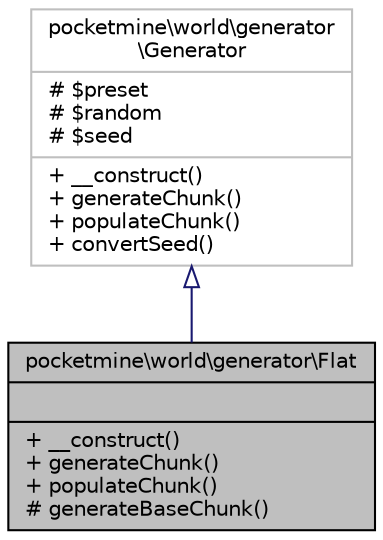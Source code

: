 digraph "pocketmine\world\generator\Flat"
{
 // INTERACTIVE_SVG=YES
 // LATEX_PDF_SIZE
  edge [fontname="Helvetica",fontsize="10",labelfontname="Helvetica",labelfontsize="10"];
  node [fontname="Helvetica",fontsize="10",shape=record];
  Node1 [label="{pocketmine\\world\\generator\\Flat\n||+ __construct()\l+ generateChunk()\l+ populateChunk()\l# generateBaseChunk()\l}",height=0.2,width=0.4,color="black", fillcolor="grey75", style="filled", fontcolor="black",tooltip=" "];
  Node2 -> Node1 [dir="back",color="midnightblue",fontsize="10",style="solid",arrowtail="onormal",fontname="Helvetica"];
  Node2 [label="{pocketmine\\world\\generator\l\\Generator\n|# $preset\l# $random\l# $seed\l|+ __construct()\l+ generateChunk()\l+ populateChunk()\l+ convertSeed()\l}",height=0.2,width=0.4,color="grey75", fillcolor="white", style="filled",URL="$d3/df9/classpocketmine_1_1world_1_1generator_1_1_generator.html",tooltip=" "];
}
